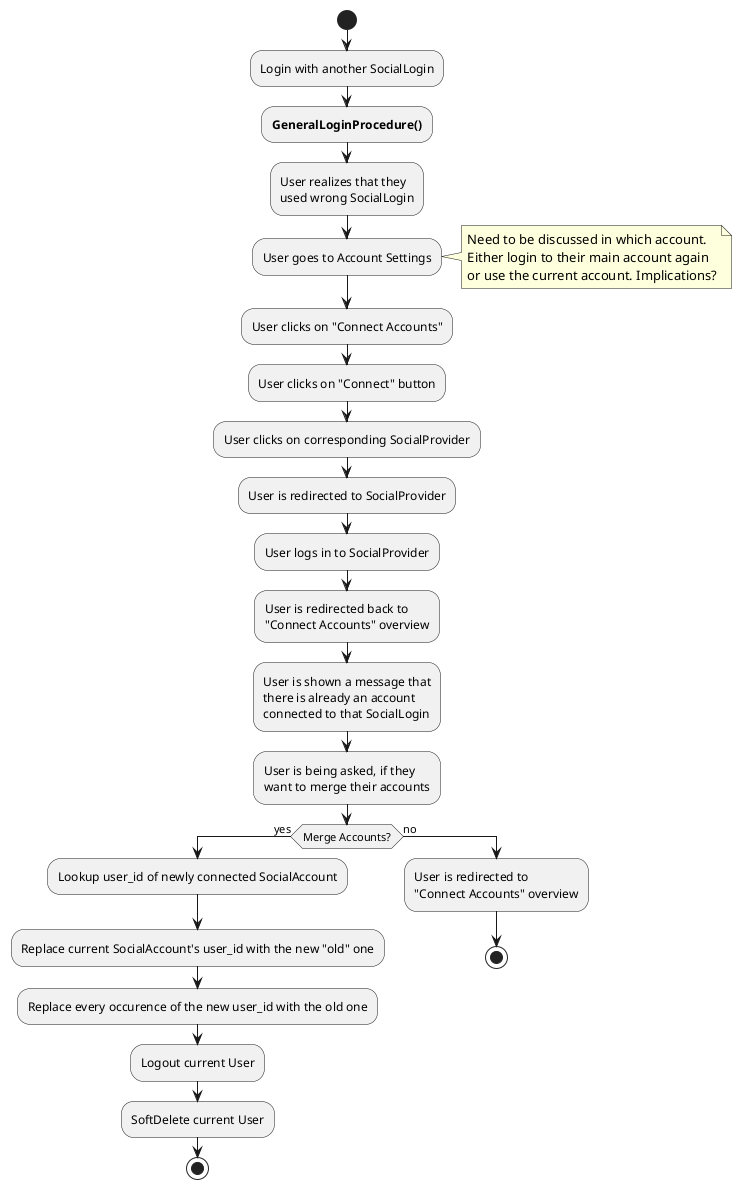 @startuml Merge Accounts Flow
start
:Login with another SocialLogin;
:**GeneralLoginProcedure()**;
:User realizes that they\nused wrong SocialLogin;
:User goes to Account Settings;
note right
  Need to be discussed in which account.
  Either login to their main account again
  or use the current account. Implications?
end note
:User clicks on "Connect Accounts";
:User clicks on "Connect" button;
:User clicks on corresponding SocialProvider;
:User is redirected to SocialProvider;
:User logs in to SocialProvider;
:User is redirected back to\n"Connect Accounts" overview;
:User is shown a message that\nthere is already an account\nconnected to that SocialLogin;
:User is being asked, if they\nwant to merge their accounts;
if (Merge Accounts?) then (yes)
  :Lookup user_id of newly connected SocialAccount;
  :Replace current SocialAccount's user_id with the new "old" one;
  :Replace every occurence of the new user_id with the old one;
  :Logout current User;
  :SoftDelete current User;
stop
else (no)
  :User is redirected to\n"Connect Accounts" overview;
stop
endif
@enduml